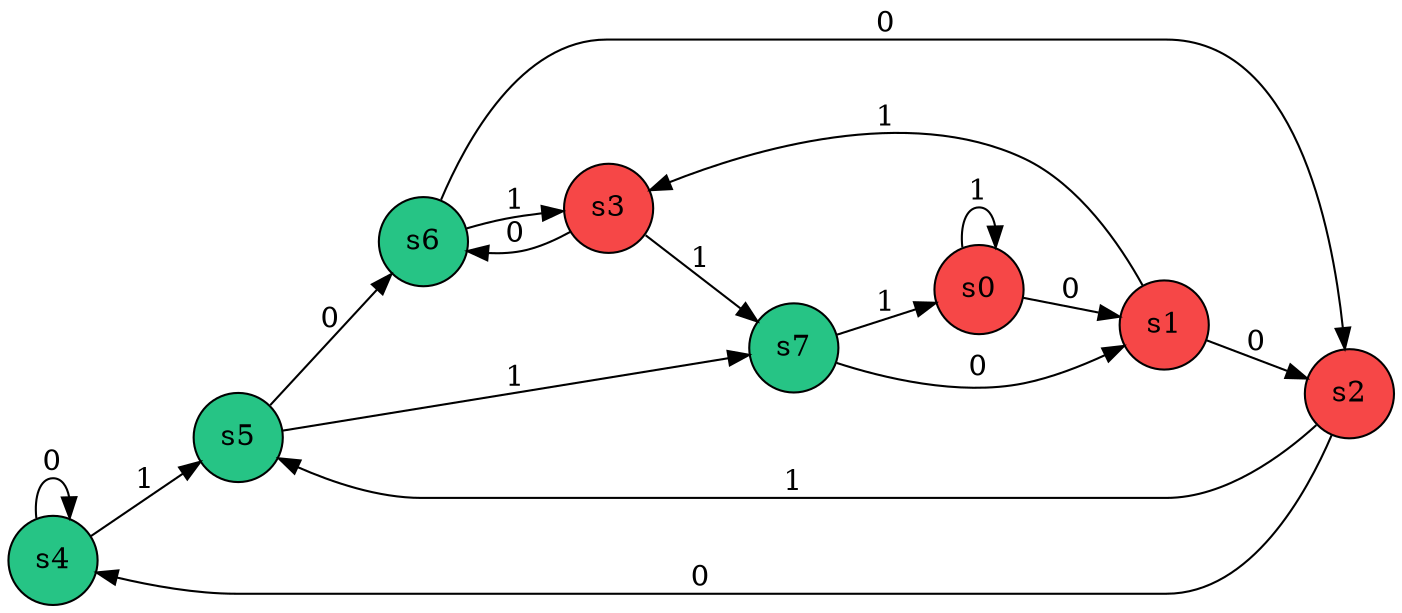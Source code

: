 digraph "DFA by direct method" {
	rankdir=LR size=10
	node [fillcolor="#26C485" shape=circle style=filled]
	s4
	s5
	s6
	s7
	node [fillcolor="#f64747" shape=circle style=filled]
	s0 -> s1 [label=0]
	s0 -> s0 [label=1]
	s1 -> s2 [label=0]
	s1 -> s3 [label=1]
	s2 -> s4 [label=0]
	s2 -> s5 [label=1]
	s3 -> s6 [label=0]
	s3 -> s7 [label=1]
	s4 -> s4 [label=0]
	s4 -> s5 [label=1]
	s5 -> s6 [label=0]
	s5 -> s7 [label=1]
	s6 -> s2 [label=0]
	s6 -> s3 [label=1]
	s7 -> s1 [label=0]
	s7 -> s0 [label=1]
}
